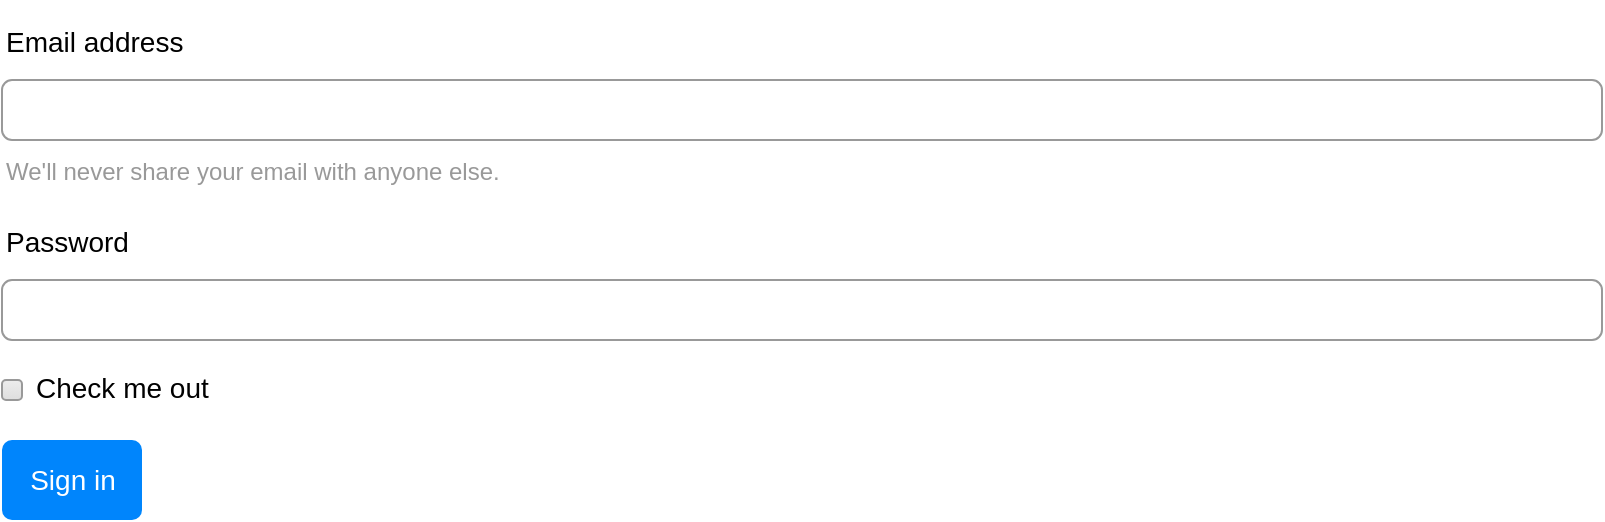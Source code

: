 <mxfile version="14.8.5" type="github">
  <diagram id="PoLz3JW76dCRR-KaLKlP" name="ページ1">
    <mxGraphModel dx="667" dy="425" grid="1" gridSize="10" guides="1" tooltips="1" connect="1" arrows="1" fold="1" page="1" pageScale="1" pageWidth="1169" pageHeight="827" math="0" shadow="0">
      <root>
        <mxCell id="0" />
        <mxCell id="1" parent="0" />
        <mxCell id="wvC_CjCEPJTFJe6k_Hgl-1" value="Email address" style="fillColor=none;strokeColor=none;align=left;fontSize=14;" vertex="1" parent="1">
          <mxGeometry width="260" height="40" relative="1" as="geometry">
            <mxPoint x="40" y="60" as="offset" />
          </mxGeometry>
        </mxCell>
        <mxCell id="wvC_CjCEPJTFJe6k_Hgl-2" value="" style="html=1;shadow=0;dashed=0;shape=mxgraph.bootstrap.rrect;rSize=5;fillColor=none;strokeColor=#999999;align=left;spacing=15;fontSize=14;fontColor=#6C767D;" vertex="1" parent="1">
          <mxGeometry width="800" height="30" relative="1" as="geometry">
            <mxPoint x="40" y="100" as="offset" />
          </mxGeometry>
        </mxCell>
        <mxCell id="wvC_CjCEPJTFJe6k_Hgl-3" value="We&#39;ll never share your email with anyone else." style="fillColor=none;strokeColor=none;align=left;spacing=2;fontSize=12;fontColor=#999999;" vertex="1" parent="1">
          <mxGeometry width="260" height="30" relative="1" as="geometry">
            <mxPoint x="40" y="130" as="offset" />
          </mxGeometry>
        </mxCell>
        <mxCell id="wvC_CjCEPJTFJe6k_Hgl-4" value="Password" style="fillColor=none;strokeColor=none;align=left;fontSize=14;" vertex="1" parent="1">
          <mxGeometry width="260" height="40" relative="1" as="geometry">
            <mxPoint x="40" y="160" as="offset" />
          </mxGeometry>
        </mxCell>
        <mxCell id="wvC_CjCEPJTFJe6k_Hgl-5" value="" style="html=1;shadow=0;dashed=0;shape=mxgraph.bootstrap.rrect;rSize=5;fillColor=none;strokeColor=#999999;align=left;spacing=15;fontSize=14;fontColor=#6C767D;" vertex="1" parent="1">
          <mxGeometry width="800" height="30" relative="1" as="geometry">
            <mxPoint x="40" y="200" as="offset" />
          </mxGeometry>
        </mxCell>
        <mxCell id="wvC_CjCEPJTFJe6k_Hgl-6" value="Check me out" style="html=1;shadow=0;dashed=0;shape=mxgraph.bootstrap.rrect;rSize=2;fillColor=#EDEDED;strokeColor=#999999;align=left;fontSize=14;fontColor=#000000;labelPosition=right;verticalLabelPosition=middle;verticalAlign=middle;spacingLeft=5;spacingTop=-2;gradientColor=#DEDEDE;" vertex="1" parent="1">
          <mxGeometry width="10" height="10" relative="1" as="geometry">
            <mxPoint x="40" y="250" as="offset" />
          </mxGeometry>
        </mxCell>
        <mxCell id="wvC_CjCEPJTFJe6k_Hgl-7" value="Sign in" style="html=1;shadow=0;dashed=0;shape=mxgraph.bootstrap.rrect;rSize=5;fillColor=#0085FC;strokeColor=none;align=center;fontSize=14;fontColor=#FFFFFF;" vertex="1" parent="1">
          <mxGeometry width="70" height="40" relative="1" as="geometry">
            <mxPoint x="40" y="280" as="offset" />
          </mxGeometry>
        </mxCell>
      </root>
    </mxGraphModel>
  </diagram>
</mxfile>
